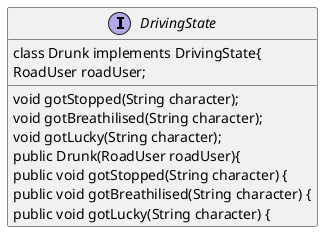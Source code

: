 @startuml

 interface DrivingState {
    void gotStopped(String character);
    void gotBreathilised(String character);
    void gotLucky(String character);

    class Drunk implements DrivingState{
        RoadUser roadUser;

        public Drunk(RoadUser roadUser){


        public void gotStopped(String character) {



        public void gotBreathilised(String character) {


        public void gotLucky(String character) {





}


@enduml